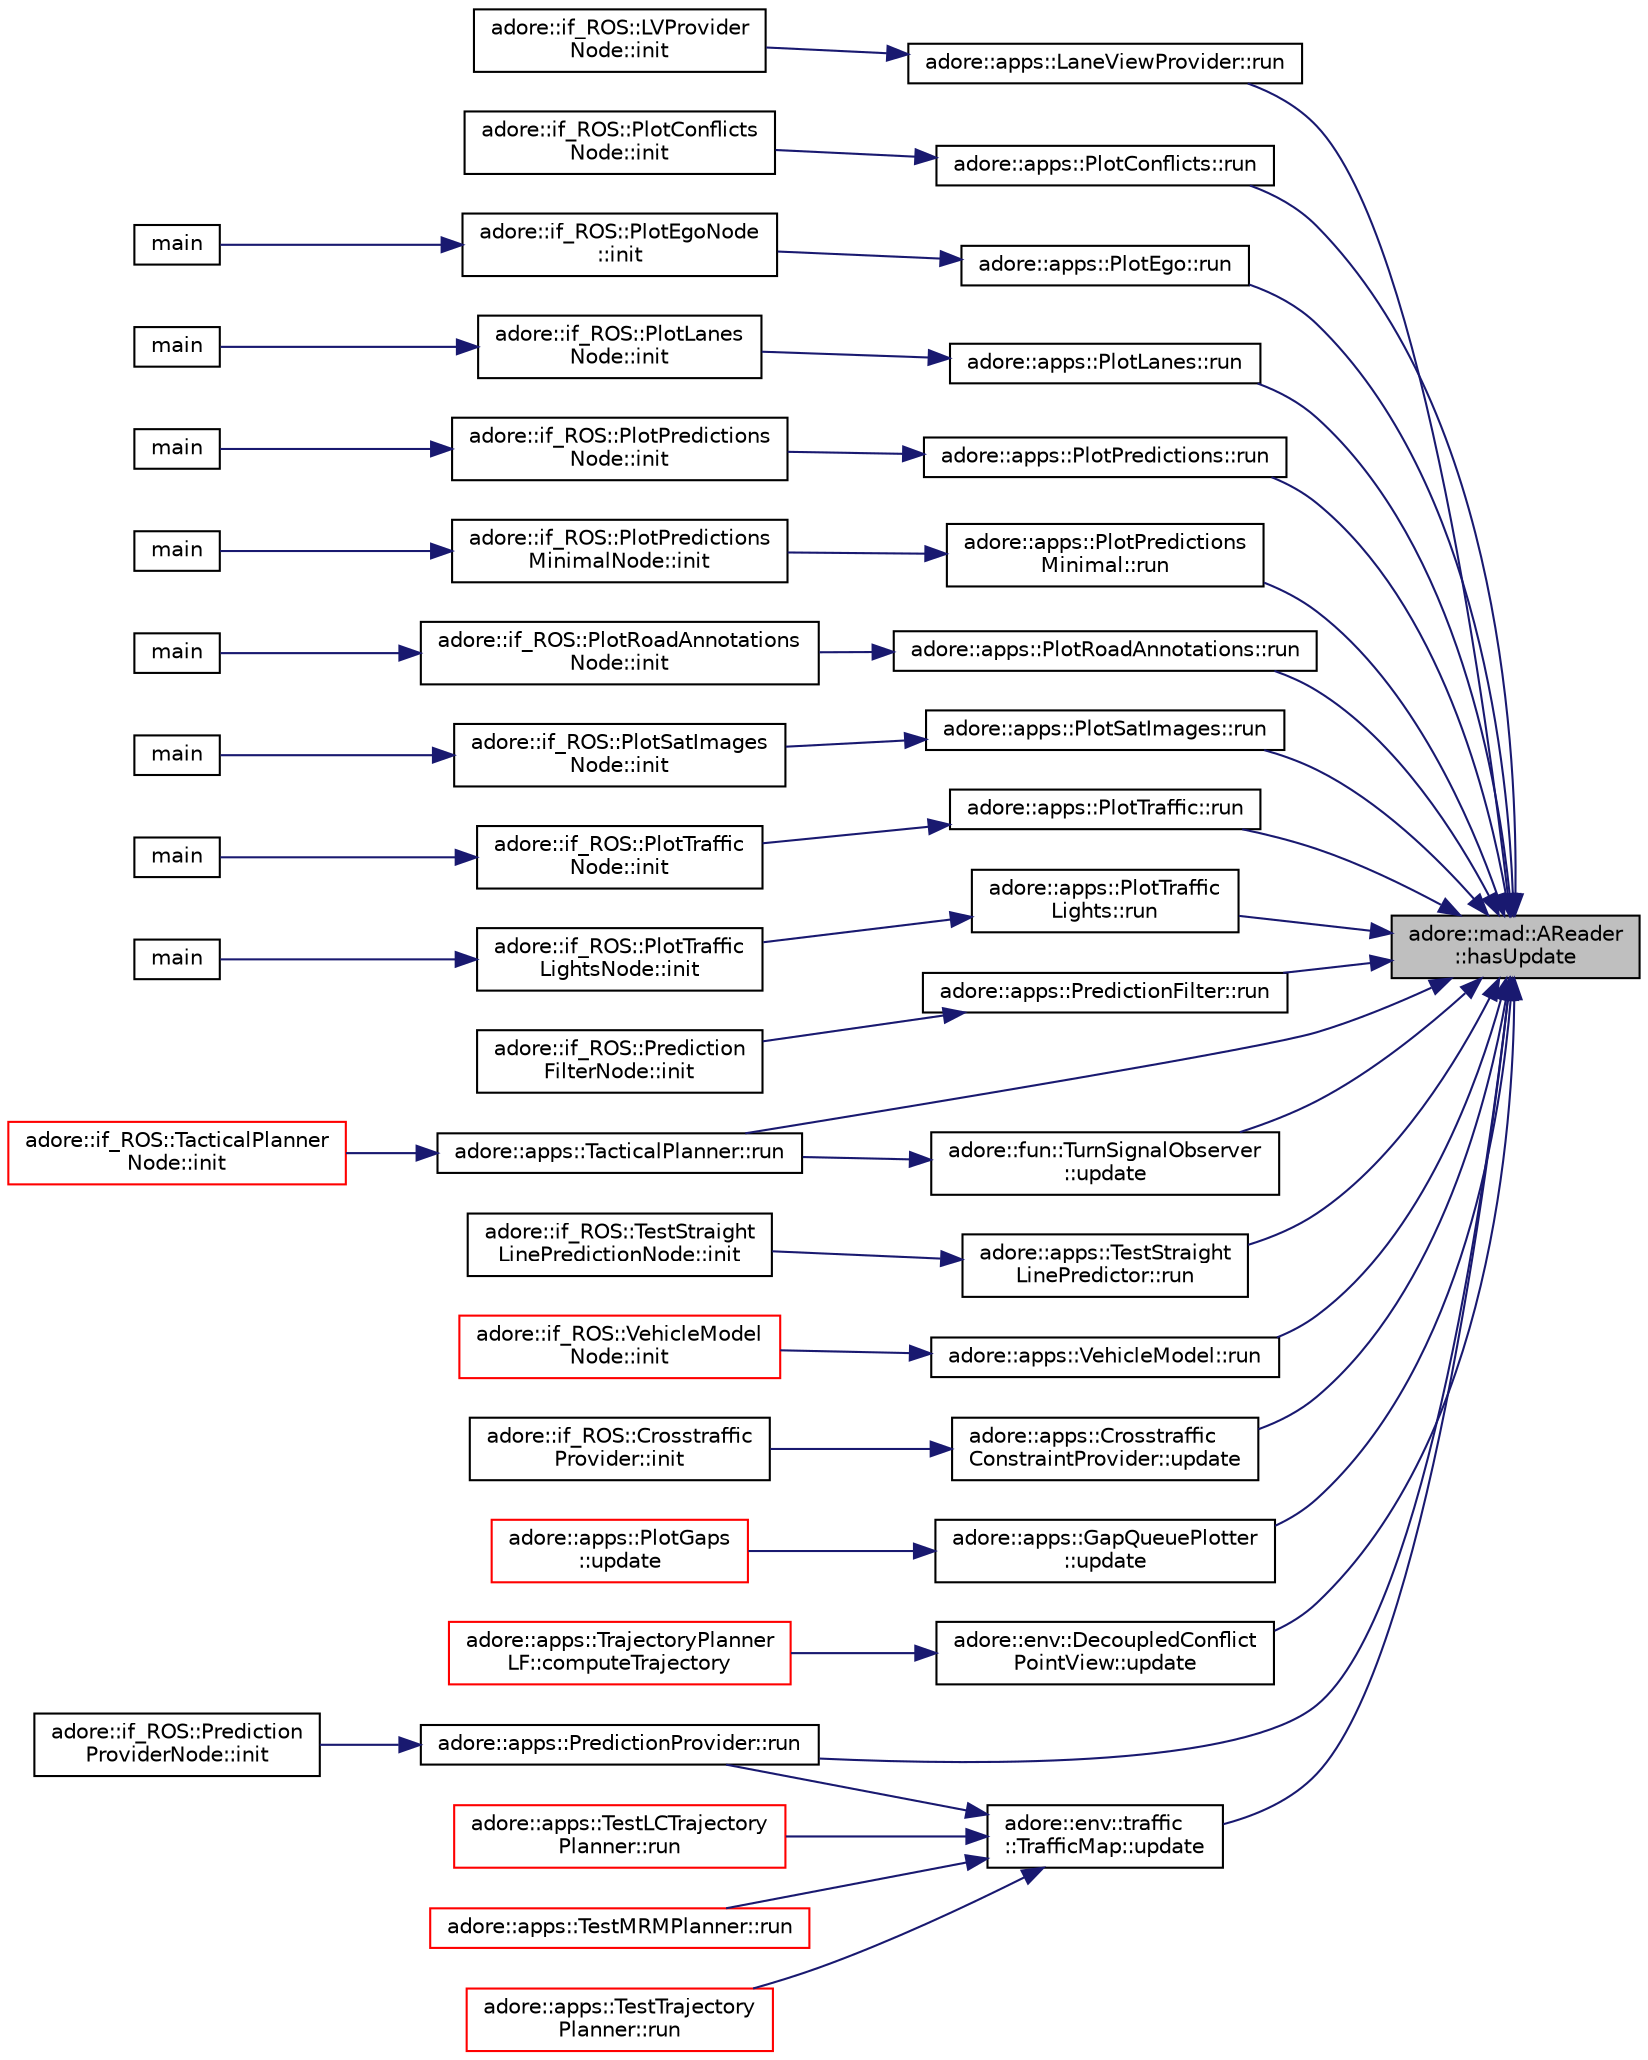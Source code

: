 digraph "adore::mad::AReader::hasUpdate"
{
 // LATEX_PDF_SIZE
  edge [fontname="Helvetica",fontsize="10",labelfontname="Helvetica",labelfontsize="10"];
  node [fontname="Helvetica",fontsize="10",shape=record];
  rankdir="RL";
  Node1 [label="adore::mad::AReader\l::hasUpdate",height=0.2,width=0.4,color="black", fillcolor="grey75", style="filled", fontcolor="black",tooltip=" "];
  Node1 -> Node2 [dir="back",color="midnightblue",fontsize="10",style="solid",fontname="Helvetica"];
  Node2 [label="adore::apps::LaneViewProvider::run",height=0.2,width=0.4,color="black", fillcolor="white", style="filled",URL="$classadore_1_1apps_1_1LaneViewProvider.html#a10c08893d16421f195ad2a597bfea8f8",tooltip="update data, views and recompute maneuver"];
  Node2 -> Node3 [dir="back",color="midnightblue",fontsize="10",style="solid",fontname="Helvetica"];
  Node3 [label="adore::if_ROS::LVProvider\lNode::init",height=0.2,width=0.4,color="black", fillcolor="white", style="filled",URL="$classadore_1_1if__ROS_1_1LVProviderNode.html#ad35fdbfdaef8f2f89279dc08758bef3a",tooltip=" "];
  Node1 -> Node4 [dir="back",color="midnightblue",fontsize="10",style="solid",fontname="Helvetica"];
  Node4 [label="adore::apps::PlotConflicts::run",height=0.2,width=0.4,color="black", fillcolor="white", style="filled",URL="$classadore_1_1apps_1_1PlotConflicts.html#a1189a4911f0c799659347e281c31be05",tooltip=" "];
  Node4 -> Node5 [dir="back",color="midnightblue",fontsize="10",style="solid",fontname="Helvetica"];
  Node5 [label="adore::if_ROS::PlotConflicts\lNode::init",height=0.2,width=0.4,color="black", fillcolor="white", style="filled",URL="$classadore_1_1if__ROS_1_1PlotConflictsNode.html#a487c464653d00b9ee784a78d489e22ce",tooltip=" "];
  Node1 -> Node6 [dir="back",color="midnightblue",fontsize="10",style="solid",fontname="Helvetica"];
  Node6 [label="adore::apps::PlotEgo::run",height=0.2,width=0.4,color="black", fillcolor="white", style="filled",URL="$classadore_1_1apps_1_1PlotEgo.html#a9694e6cb6541efadc64fc8bf146168f7",tooltip=" "];
  Node6 -> Node7 [dir="back",color="midnightblue",fontsize="10",style="solid",fontname="Helvetica"];
  Node7 [label="adore::if_ROS::PlotEgoNode\l::init",height=0.2,width=0.4,color="black", fillcolor="white", style="filled",URL="$classadore_1_1if__ROS_1_1PlotEgoNode.html#a711abb35ea3afc045103c0f17a41713e",tooltip=" "];
  Node7 -> Node8 [dir="back",color="midnightblue",fontsize="10",style="solid",fontname="Helvetica"];
  Node8 [label="main",height=0.2,width=0.4,color="black", fillcolor="white", style="filled",URL="$plot__ego__node_8cpp.html#a3c04138a5bfe5d72780bb7e82a18e627",tooltip=" "];
  Node1 -> Node9 [dir="back",color="midnightblue",fontsize="10",style="solid",fontname="Helvetica"];
  Node9 [label="adore::apps::PlotLanes::run",height=0.2,width=0.4,color="black", fillcolor="white", style="filled",URL="$classadore_1_1apps_1_1PlotLanes.html#af0a11cee35c011843c339aac760ca2db",tooltip=" "];
  Node9 -> Node10 [dir="back",color="midnightblue",fontsize="10",style="solid",fontname="Helvetica"];
  Node10 [label="adore::if_ROS::PlotLanes\lNode::init",height=0.2,width=0.4,color="black", fillcolor="white", style="filled",URL="$classadore_1_1if__ROS_1_1PlotLanesNode.html#a784126bbfb438fe1ac65e2a8b8e44d37",tooltip=" "];
  Node10 -> Node11 [dir="back",color="midnightblue",fontsize="10",style="solid",fontname="Helvetica"];
  Node11 [label="main",height=0.2,width=0.4,color="black", fillcolor="white", style="filled",URL="$plot__lanes__node_8cpp.html#a3c04138a5bfe5d72780bb7e82a18e627",tooltip=" "];
  Node1 -> Node12 [dir="back",color="midnightblue",fontsize="10",style="solid",fontname="Helvetica"];
  Node12 [label="adore::apps::PlotPredictions::run",height=0.2,width=0.4,color="black", fillcolor="white", style="filled",URL="$classadore_1_1apps_1_1PlotPredictions.html#ab9b84a73190c7dcc1c6eb6be818e3d2f",tooltip=" "];
  Node12 -> Node13 [dir="back",color="midnightblue",fontsize="10",style="solid",fontname="Helvetica"];
  Node13 [label="adore::if_ROS::PlotPredictions\lNode::init",height=0.2,width=0.4,color="black", fillcolor="white", style="filled",URL="$classadore_1_1if__ROS_1_1PlotPredictionsNode.html#adaaaac22d2e45a50c65f7889a84d432e",tooltip=" "];
  Node13 -> Node14 [dir="back",color="midnightblue",fontsize="10",style="solid",fontname="Helvetica"];
  Node14 [label="main",height=0.2,width=0.4,color="black", fillcolor="white", style="filled",URL="$plot__predictions__node_8cpp.html#a3c04138a5bfe5d72780bb7e82a18e627",tooltip=" "];
  Node1 -> Node15 [dir="back",color="midnightblue",fontsize="10",style="solid",fontname="Helvetica"];
  Node15 [label="adore::apps::PlotPredictions\lMinimal::run",height=0.2,width=0.4,color="black", fillcolor="white", style="filled",URL="$classadore_1_1apps_1_1PlotPredictionsMinimal.html#ae9f29ba22cf65c01ba7c54b1b24a1c9c",tooltip=" "];
  Node15 -> Node16 [dir="back",color="midnightblue",fontsize="10",style="solid",fontname="Helvetica"];
  Node16 [label="adore::if_ROS::PlotPredictions\lMinimalNode::init",height=0.2,width=0.4,color="black", fillcolor="white", style="filled",URL="$classadore_1_1if__ROS_1_1PlotPredictionsMinimalNode.html#ade04f327e681cb352a0e8694bd58fef7",tooltip=" "];
  Node16 -> Node17 [dir="back",color="midnightblue",fontsize="10",style="solid",fontname="Helvetica"];
  Node17 [label="main",height=0.2,width=0.4,color="black", fillcolor="white", style="filled",URL="$plot__predictions__minimal__node_8cpp.html#a3c04138a5bfe5d72780bb7e82a18e627",tooltip=" "];
  Node1 -> Node18 [dir="back",color="midnightblue",fontsize="10",style="solid",fontname="Helvetica"];
  Node18 [label="adore::apps::PlotRoadAnnotations::run",height=0.2,width=0.4,color="black", fillcolor="white", style="filled",URL="$classadore_1_1apps_1_1PlotRoadAnnotations.html#a0465f1f9e93cb53b654e750d8715aef0",tooltip=" "];
  Node18 -> Node19 [dir="back",color="midnightblue",fontsize="10",style="solid",fontname="Helvetica"];
  Node19 [label="adore::if_ROS::PlotRoadAnnotations\lNode::init",height=0.2,width=0.4,color="black", fillcolor="white", style="filled",URL="$classadore_1_1if__ROS_1_1PlotRoadAnnotationsNode.html#a542ee009bf265c7c1f61e542439b77f8",tooltip=" "];
  Node19 -> Node20 [dir="back",color="midnightblue",fontsize="10",style="solid",fontname="Helvetica"];
  Node20 [label="main",height=0.2,width=0.4,color="black", fillcolor="white", style="filled",URL="$plot__roadannotations__node_8cpp.html#a3c04138a5bfe5d72780bb7e82a18e627",tooltip=" "];
  Node1 -> Node21 [dir="back",color="midnightblue",fontsize="10",style="solid",fontname="Helvetica"];
  Node21 [label="adore::apps::PlotSatImages::run",height=0.2,width=0.4,color="black", fillcolor="white", style="filled",URL="$classadore_1_1apps_1_1PlotSatImages.html#ab7431e3cee2ab7b17f2aeb412879129e",tooltip=" "];
  Node21 -> Node22 [dir="back",color="midnightblue",fontsize="10",style="solid",fontname="Helvetica"];
  Node22 [label="adore::if_ROS::PlotSatImages\lNode::init",height=0.2,width=0.4,color="black", fillcolor="white", style="filled",URL="$classadore_1_1if__ROS_1_1PlotSatImagesNode.html#ab130eceaf0b67b8e2e680e3f2482a8a8",tooltip=" "];
  Node22 -> Node23 [dir="back",color="midnightblue",fontsize="10",style="solid",fontname="Helvetica"];
  Node23 [label="main",height=0.2,width=0.4,color="black", fillcolor="white", style="filled",URL="$plot__satimages__node_8cpp.html#a3c04138a5bfe5d72780bb7e82a18e627",tooltip=" "];
  Node1 -> Node24 [dir="back",color="midnightblue",fontsize="10",style="solid",fontname="Helvetica"];
  Node24 [label="adore::apps::PlotTraffic::run",height=0.2,width=0.4,color="black", fillcolor="white", style="filled",URL="$classadore_1_1apps_1_1PlotTraffic.html#aec99fb7149647aefa619ecf979c2fb66",tooltip=" "];
  Node24 -> Node25 [dir="back",color="midnightblue",fontsize="10",style="solid",fontname="Helvetica"];
  Node25 [label="adore::if_ROS::PlotTraffic\lNode::init",height=0.2,width=0.4,color="black", fillcolor="white", style="filled",URL="$classadore_1_1if__ROS_1_1PlotTrafficNode.html#a13e04e642d67a9a307a789061b84002e",tooltip=" "];
  Node25 -> Node26 [dir="back",color="midnightblue",fontsize="10",style="solid",fontname="Helvetica"];
  Node26 [label="main",height=0.2,width=0.4,color="black", fillcolor="white", style="filled",URL="$plot__traffic__node_8cpp.html#a3c04138a5bfe5d72780bb7e82a18e627",tooltip=" "];
  Node1 -> Node27 [dir="back",color="midnightblue",fontsize="10",style="solid",fontname="Helvetica"];
  Node27 [label="adore::apps::PlotTraffic\lLights::run",height=0.2,width=0.4,color="black", fillcolor="white", style="filled",URL="$classadore_1_1apps_1_1PlotTrafficLights.html#a96207460e21be12289b28245e4fab4fb",tooltip=" "];
  Node27 -> Node28 [dir="back",color="midnightblue",fontsize="10",style="solid",fontname="Helvetica"];
  Node28 [label="adore::if_ROS::PlotTraffic\lLightsNode::init",height=0.2,width=0.4,color="black", fillcolor="white", style="filled",URL="$classadore_1_1if__ROS_1_1PlotTrafficLightsNode.html#ae938edd4484124c50652f63134ea3d1f",tooltip=" "];
  Node28 -> Node29 [dir="back",color="midnightblue",fontsize="10",style="solid",fontname="Helvetica"];
  Node29 [label="main",height=0.2,width=0.4,color="black", fillcolor="white", style="filled",URL="$plot__trafficlights__node_8cpp.html#a3c04138a5bfe5d72780bb7e82a18e627",tooltip=" "];
  Node1 -> Node30 [dir="back",color="midnightblue",fontsize="10",style="solid",fontname="Helvetica"];
  Node30 [label="adore::apps::PredictionFilter::run",height=0.2,width=0.4,color="black", fillcolor="white", style="filled",URL="$classadore_1_1apps_1_1PredictionFilter.html#a6e896ea561719d45d17a865e4340d750",tooltip=" "];
  Node30 -> Node31 [dir="back",color="midnightblue",fontsize="10",style="solid",fontname="Helvetica"];
  Node31 [label="adore::if_ROS::Prediction\lFilterNode::init",height=0.2,width=0.4,color="black", fillcolor="white", style="filled",URL="$classadore_1_1if__ROS_1_1PredictionFilterNode.html#aa02efa8210b0a8d64b5e66f25ee9b72a",tooltip=" "];
  Node1 -> Node32 [dir="back",color="midnightblue",fontsize="10",style="solid",fontname="Helvetica"];
  Node32 [label="adore::apps::PredictionProvider::run",height=0.2,width=0.4,color="black", fillcolor="white", style="filled",URL="$classadore_1_1apps_1_1PredictionProvider.html#a2cbc8dae07b19988248bcc37aee7fbb5",tooltip=" "];
  Node32 -> Node33 [dir="back",color="midnightblue",fontsize="10",style="solid",fontname="Helvetica"];
  Node33 [label="adore::if_ROS::Prediction\lProviderNode::init",height=0.2,width=0.4,color="black", fillcolor="white", style="filled",URL="$classadore_1_1if__ROS_1_1PredictionProviderNode.html#a2bd0137f5108911b604d344cec08231b",tooltip=" "];
  Node1 -> Node34 [dir="back",color="midnightblue",fontsize="10",style="solid",fontname="Helvetica"];
  Node34 [label="adore::apps::TacticalPlanner::run",height=0.2,width=0.4,color="black", fillcolor="white", style="filled",URL="$classadore_1_1apps_1_1TacticalPlanner.html#a7c32674c68cce6d855e93561e6accd8e",tooltip="retrieve planning results, dispatch and formulate new planning request"];
  Node34 -> Node35 [dir="back",color="midnightblue",fontsize="10",style="solid",fontname="Helvetica"];
  Node35 [label="adore::if_ROS::TacticalPlanner\lNode::init",height=0.2,width=0.4,color="red", fillcolor="white", style="filled",URL="$classadore_1_1if__ROS_1_1TacticalPlannerNode.html#a5180bc2cd8b841db9a091f1d0f668942",tooltip=" "];
  Node1 -> Node37 [dir="back",color="midnightblue",fontsize="10",style="solid",fontname="Helvetica"];
  Node37 [label="adore::apps::TestStraight\lLinePredictor::run",height=0.2,width=0.4,color="black", fillcolor="white", style="filled",URL="$classadore_1_1apps_1_1TestStraightLinePredictor.html#aa71ca18f57785e13aee86eb2cf74c48e",tooltip=" "];
  Node37 -> Node38 [dir="back",color="midnightblue",fontsize="10",style="solid",fontname="Helvetica"];
  Node38 [label="adore::if_ROS::TestStraight\lLinePredictionNode::init",height=0.2,width=0.4,color="black", fillcolor="white", style="filled",URL="$classadore_1_1if__ROS_1_1TestStraightLinePredictionNode.html#ac93000d1f2b42f5ec29bae22e12803f1",tooltip=" "];
  Node1 -> Node39 [dir="back",color="midnightblue",fontsize="10",style="solid",fontname="Helvetica"];
  Node39 [label="adore::apps::VehicleModel::run",height=0.2,width=0.4,color="black", fillcolor="white", style="filled",URL="$classadore_1_1apps_1_1VehicleModel.html#a267c9d625e6bab5adef42d48492866d7",tooltip="simulation step of the vehicle model"];
  Node39 -> Node40 [dir="back",color="midnightblue",fontsize="10",style="solid",fontname="Helvetica"];
  Node40 [label="adore::if_ROS::VehicleModel\lNode::init",height=0.2,width=0.4,color="red", fillcolor="white", style="filled",URL="$classadore_1_1if__ROS_1_1VehicleModelNode.html#a39bfd98cab9c1dbc6cf52d0ef4395adc",tooltip=" "];
  Node1 -> Node42 [dir="back",color="midnightblue",fontsize="10",style="solid",fontname="Helvetica"];
  Node42 [label="adore::apps::Crosstraffic\lConstraintProvider::update",height=0.2,width=0.4,color="black", fillcolor="white", style="filled",URL="$classadore_1_1apps_1_1CrosstrafficConstraintProvider.html#a0f7c175bc04bbe6607282bc99f5f4898",tooltip="update data, views and recompute constraints"];
  Node42 -> Node43 [dir="back",color="midnightblue",fontsize="10",style="solid",fontname="Helvetica"];
  Node43 [label="adore::if_ROS::Crosstraffic\lProvider::init",height=0.2,width=0.4,color="black", fillcolor="white", style="filled",URL="$classadore_1_1if__ROS_1_1CrosstrafficProvider.html#ac4aae75f5a431b7f494f958d366b9161",tooltip=" "];
  Node1 -> Node44 [dir="back",color="midnightblue",fontsize="10",style="solid",fontname="Helvetica"];
  Node44 [label="adore::apps::GapQueuePlotter\l::update",height=0.2,width=0.4,color="black", fillcolor="white", style="filled",URL="$classadore_1_1apps_1_1GapQueuePlotter.html#a83590532de3df22436336313ee818f11",tooltip=" "];
  Node44 -> Node45 [dir="back",color="midnightblue",fontsize="10",style="solid",fontname="Helvetica"];
  Node45 [label="adore::apps::PlotGaps\l::update",height=0.2,width=0.4,color="red", fillcolor="white", style="filled",URL="$classadore_1_1apps_1_1PlotGaps.html#a27cfe8e6699f1858e3549085ab5040bf",tooltip=" "];
  Node1 -> Node47 [dir="back",color="midnightblue",fontsize="10",style="solid",fontname="Helvetica"];
  Node47 [label="adore::env::DecoupledConflict\lPointView::update",height=0.2,width=0.4,color="black", fillcolor="white", style="filled",URL="$classadore_1_1env_1_1DecoupledConflictPointView.html#a52bba5b14108dffc663aa2e51dad04e9",tooltip=" "];
  Node47 -> Node48 [dir="back",color="midnightblue",fontsize="10",style="solid",fontname="Helvetica"];
  Node48 [label="adore::apps::TrajectoryPlanner\lLF::computeTrajectory",height=0.2,width=0.4,color="red", fillcolor="white", style="filled",URL="$classadore_1_1apps_1_1TrajectoryPlannerLF.html#a0f66455260fa8707f58fd45668328d6f",tooltip="update data, views and recompute maneuver"];
  Node1 -> Node52 [dir="back",color="midnightblue",fontsize="10",style="solid",fontname="Helvetica"];
  Node52 [label="adore::env::traffic\l::TrafficMap::update",height=0.2,width=0.4,color="black", fillcolor="white", style="filled",URL="$classadore_1_1env_1_1traffic_1_1TrafficMap.html#a20192db128a9de37dd38eea74ef1bf77",tooltip="Update the TrafficMap."];
  Node52 -> Node32 [dir="back",color="midnightblue",fontsize="10",style="solid",fontname="Helvetica"];
  Node52 -> Node53 [dir="back",color="midnightblue",fontsize="10",style="solid",fontname="Helvetica"];
  Node53 [label="adore::apps::TestLCTrajectory\lPlanner::run",height=0.2,width=0.4,color="red", fillcolor="white", style="filled",URL="$classadore_1_1apps_1_1TestLCTrajectoryPlanner.html#ac2912d7058c947a47405a0ce64e5609f",tooltip=" "];
  Node52 -> Node56 [dir="back",color="midnightblue",fontsize="10",style="solid",fontname="Helvetica"];
  Node56 [label="adore::apps::TestMRMPlanner::run",height=0.2,width=0.4,color="red", fillcolor="white", style="filled",URL="$classadore_1_1apps_1_1TestMRMPlanner.html#aa437a755996db26933e8c1b63576fff7",tooltip="update function of the trajectory planner"];
  Node52 -> Node58 [dir="back",color="midnightblue",fontsize="10",style="solid",fontname="Helvetica"];
  Node58 [label="adore::apps::TestTrajectory\lPlanner::run",height=0.2,width=0.4,color="red", fillcolor="white", style="filled",URL="$classadore_1_1apps_1_1TestTrajectoryPlanner.html#a49e0ba2cac6b0f9253e607ffdf7c7798",tooltip="update function of the trajectory planner"];
  Node1 -> Node60 [dir="back",color="midnightblue",fontsize="10",style="solid",fontname="Helvetica"];
  Node60 [label="adore::fun::TurnSignalObserver\l::update",height=0.2,width=0.4,color="black", fillcolor="white", style="filled",URL="$classadore_1_1fun_1_1TurnSignalObserver.html#a5674621df21c0f3278eb89d05c3827b7",tooltip=" "];
  Node60 -> Node34 [dir="back",color="midnightblue",fontsize="10",style="solid",fontname="Helvetica"];
}
